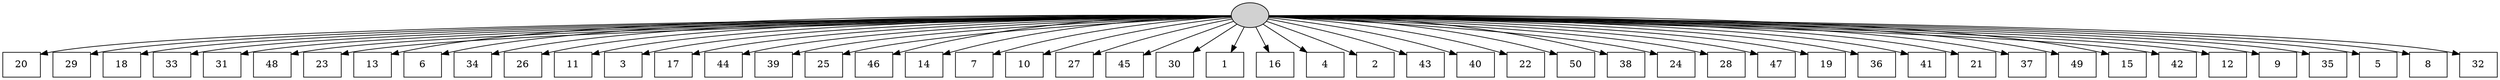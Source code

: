 digraph G {
0[style=filled, fillcolor=grey82, label=""];
1[shape=box,style=filled, fillcolor=white,label="20\n"];
2[shape=box,style=filled, fillcolor=white,label="29\n"];
3[shape=box,style=filled, fillcolor=white,label="18\n"];
4[shape=box,style=filled, fillcolor=white,label="33\n"];
5[shape=box,style=filled, fillcolor=white,label="31\n"];
6[shape=box,style=filled, fillcolor=white,label="48\n"];
7[shape=box,style=filled, fillcolor=white,label="23\n"];
8[shape=box,style=filled, fillcolor=white,label="13\n"];
9[shape=box,style=filled, fillcolor=white,label="6\n"];
10[shape=box,style=filled, fillcolor=white,label="34\n"];
11[shape=box,style=filled, fillcolor=white,label="26\n"];
12[shape=box,style=filled, fillcolor=white,label="11\n"];
13[shape=box,style=filled, fillcolor=white,label="3\n"];
14[shape=box,style=filled, fillcolor=white,label="17\n"];
15[shape=box,style=filled, fillcolor=white,label="44\n"];
16[shape=box,style=filled, fillcolor=white,label="39\n"];
17[shape=box,style=filled, fillcolor=white,label="25\n"];
18[shape=box,style=filled, fillcolor=white,label="46\n"];
19[shape=box,style=filled, fillcolor=white,label="14\n"];
20[shape=box,style=filled, fillcolor=white,label="7\n"];
21[shape=box,style=filled, fillcolor=white,label="10\n"];
22[shape=box,style=filled, fillcolor=white,label="27\n"];
23[shape=box,style=filled, fillcolor=white,label="45\n"];
24[shape=box,style=filled, fillcolor=white,label="30\n"];
25[shape=box,style=filled, fillcolor=white,label="1\n"];
26[shape=box,style=filled, fillcolor=white,label="16\n"];
27[shape=box,style=filled, fillcolor=white,label="4\n"];
28[shape=box,style=filled, fillcolor=white,label="2\n"];
29[shape=box,style=filled, fillcolor=white,label="43\n"];
30[shape=box,style=filled, fillcolor=white,label="40\n"];
31[shape=box,style=filled, fillcolor=white,label="22\n"];
32[shape=box,style=filled, fillcolor=white,label="50\n"];
33[shape=box,style=filled, fillcolor=white,label="38\n"];
34[shape=box,style=filled, fillcolor=white,label="24\n"];
35[shape=box,style=filled, fillcolor=white,label="28\n"];
36[shape=box,style=filled, fillcolor=white,label="47\n"];
37[shape=box,style=filled, fillcolor=white,label="19\n"];
38[shape=box,style=filled, fillcolor=white,label="36\n"];
39[shape=box,style=filled, fillcolor=white,label="41\n"];
40[shape=box,style=filled, fillcolor=white,label="21\n"];
41[shape=box,style=filled, fillcolor=white,label="37\n"];
42[shape=box,style=filled, fillcolor=white,label="49\n"];
43[shape=box,style=filled, fillcolor=white,label="15\n"];
44[shape=box,style=filled, fillcolor=white,label="42\n"];
45[shape=box,style=filled, fillcolor=white,label="12\n"];
46[shape=box,style=filled, fillcolor=white,label="9\n"];
47[shape=box,style=filled, fillcolor=white,label="35\n"];
48[shape=box,style=filled, fillcolor=white,label="5\n"];
49[shape=box,style=filled, fillcolor=white,label="8\n"];
50[shape=box,style=filled, fillcolor=white,label="32\n"];
0->1 ;
0->2 ;
0->3 ;
0->4 ;
0->5 ;
0->6 ;
0->7 ;
0->8 ;
0->9 ;
0->10 ;
0->11 ;
0->12 ;
0->13 ;
0->14 ;
0->15 ;
0->16 ;
0->17 ;
0->18 ;
0->19 ;
0->20 ;
0->21 ;
0->22 ;
0->23 ;
0->24 ;
0->25 ;
0->26 ;
0->27 ;
0->28 ;
0->29 ;
0->30 ;
0->31 ;
0->32 ;
0->33 ;
0->34 ;
0->35 ;
0->36 ;
0->37 ;
0->38 ;
0->39 ;
0->40 ;
0->41 ;
0->42 ;
0->43 ;
0->44 ;
0->45 ;
0->46 ;
0->47 ;
0->48 ;
0->49 ;
0->50 ;
}

